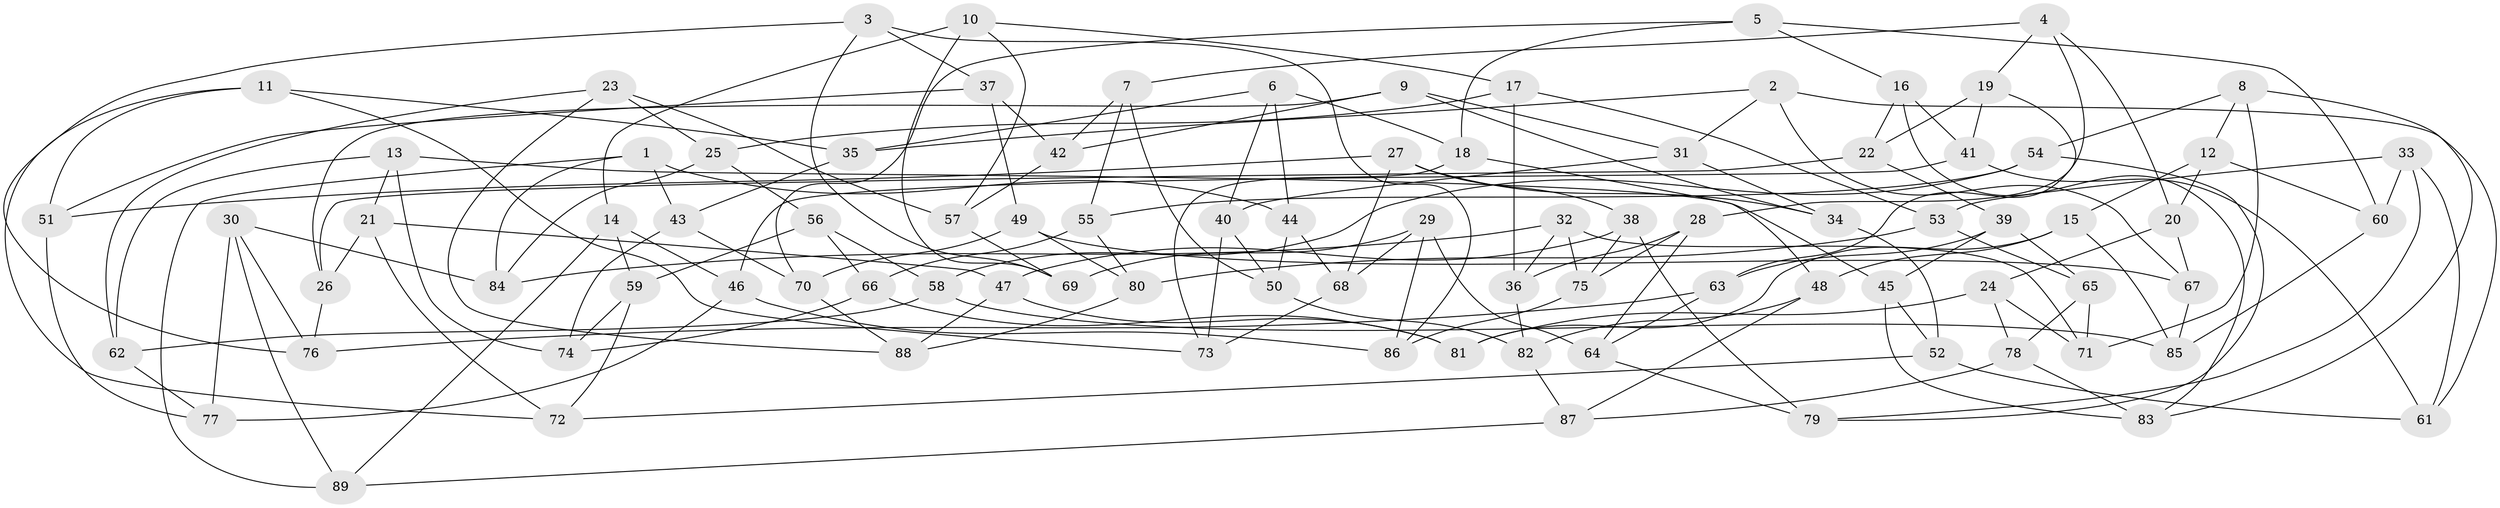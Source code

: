 // coarse degree distribution, {8: 0.14285714285714285, 4: 0.2571428571428571, 3: 0.05714285714285714, 11: 0.05714285714285714, 6: 0.17142857142857143, 10: 0.05714285714285714, 5: 0.14285714285714285, 12: 0.02857142857142857, 9: 0.02857142857142857, 7: 0.05714285714285714}
// Generated by graph-tools (version 1.1) at 2025/20/03/04/25 18:20:51]
// undirected, 89 vertices, 178 edges
graph export_dot {
graph [start="1"]
  node [color=gray90,style=filled];
  1;
  2;
  3;
  4;
  5;
  6;
  7;
  8;
  9;
  10;
  11;
  12;
  13;
  14;
  15;
  16;
  17;
  18;
  19;
  20;
  21;
  22;
  23;
  24;
  25;
  26;
  27;
  28;
  29;
  30;
  31;
  32;
  33;
  34;
  35;
  36;
  37;
  38;
  39;
  40;
  41;
  42;
  43;
  44;
  45;
  46;
  47;
  48;
  49;
  50;
  51;
  52;
  53;
  54;
  55;
  56;
  57;
  58;
  59;
  60;
  61;
  62;
  63;
  64;
  65;
  66;
  67;
  68;
  69;
  70;
  71;
  72;
  73;
  74;
  75;
  76;
  77;
  78;
  79;
  80;
  81;
  82;
  83;
  84;
  85;
  86;
  87;
  88;
  89;
  1 -- 44;
  1 -- 84;
  1 -- 43;
  1 -- 89;
  2 -- 67;
  2 -- 35;
  2 -- 31;
  2 -- 61;
  3 -- 69;
  3 -- 37;
  3 -- 76;
  3 -- 86;
  4 -- 28;
  4 -- 7;
  4 -- 20;
  4 -- 19;
  5 -- 16;
  5 -- 18;
  5 -- 70;
  5 -- 60;
  6 -- 44;
  6 -- 35;
  6 -- 40;
  6 -- 18;
  7 -- 50;
  7 -- 55;
  7 -- 42;
  8 -- 83;
  8 -- 12;
  8 -- 54;
  8 -- 71;
  9 -- 34;
  9 -- 26;
  9 -- 42;
  9 -- 31;
  10 -- 14;
  10 -- 17;
  10 -- 69;
  10 -- 57;
  11 -- 72;
  11 -- 51;
  11 -- 35;
  11 -- 73;
  12 -- 60;
  12 -- 20;
  12 -- 15;
  13 -- 62;
  13 -- 74;
  13 -- 21;
  13 -- 45;
  14 -- 46;
  14 -- 89;
  14 -- 59;
  15 -- 81;
  15 -- 85;
  15 -- 48;
  16 -- 22;
  16 -- 41;
  16 -- 83;
  17 -- 36;
  17 -- 25;
  17 -- 53;
  18 -- 73;
  18 -- 48;
  19 -- 41;
  19 -- 63;
  19 -- 22;
  20 -- 24;
  20 -- 67;
  21 -- 72;
  21 -- 26;
  21 -- 47;
  22 -- 39;
  22 -- 26;
  23 -- 25;
  23 -- 57;
  23 -- 88;
  23 -- 62;
  24 -- 78;
  24 -- 71;
  24 -- 81;
  25 -- 56;
  25 -- 84;
  26 -- 76;
  27 -- 68;
  27 -- 38;
  27 -- 51;
  27 -- 34;
  28 -- 75;
  28 -- 64;
  28 -- 36;
  29 -- 69;
  29 -- 64;
  29 -- 86;
  29 -- 68;
  30 -- 76;
  30 -- 77;
  30 -- 84;
  30 -- 89;
  31 -- 34;
  31 -- 40;
  32 -- 75;
  32 -- 71;
  32 -- 84;
  32 -- 36;
  33 -- 61;
  33 -- 79;
  33 -- 53;
  33 -- 60;
  34 -- 52;
  35 -- 43;
  36 -- 82;
  37 -- 42;
  37 -- 51;
  37 -- 49;
  38 -- 75;
  38 -- 47;
  38 -- 79;
  39 -- 65;
  39 -- 63;
  39 -- 45;
  40 -- 73;
  40 -- 50;
  41 -- 61;
  41 -- 46;
  42 -- 57;
  43 -- 74;
  43 -- 70;
  44 -- 50;
  44 -- 68;
  45 -- 52;
  45 -- 83;
  46 -- 86;
  46 -- 77;
  47 -- 81;
  47 -- 88;
  48 -- 87;
  48 -- 82;
  49 -- 80;
  49 -- 67;
  49 -- 70;
  50 -- 82;
  51 -- 77;
  52 -- 61;
  52 -- 72;
  53 -- 65;
  53 -- 80;
  54 -- 55;
  54 -- 79;
  54 -- 58;
  55 -- 66;
  55 -- 80;
  56 -- 59;
  56 -- 66;
  56 -- 58;
  57 -- 69;
  58 -- 85;
  58 -- 62;
  59 -- 72;
  59 -- 74;
  60 -- 85;
  62 -- 77;
  63 -- 64;
  63 -- 76;
  64 -- 79;
  65 -- 71;
  65 -- 78;
  66 -- 74;
  66 -- 81;
  67 -- 85;
  68 -- 73;
  70 -- 88;
  75 -- 86;
  78 -- 83;
  78 -- 87;
  80 -- 88;
  82 -- 87;
  87 -- 89;
}
